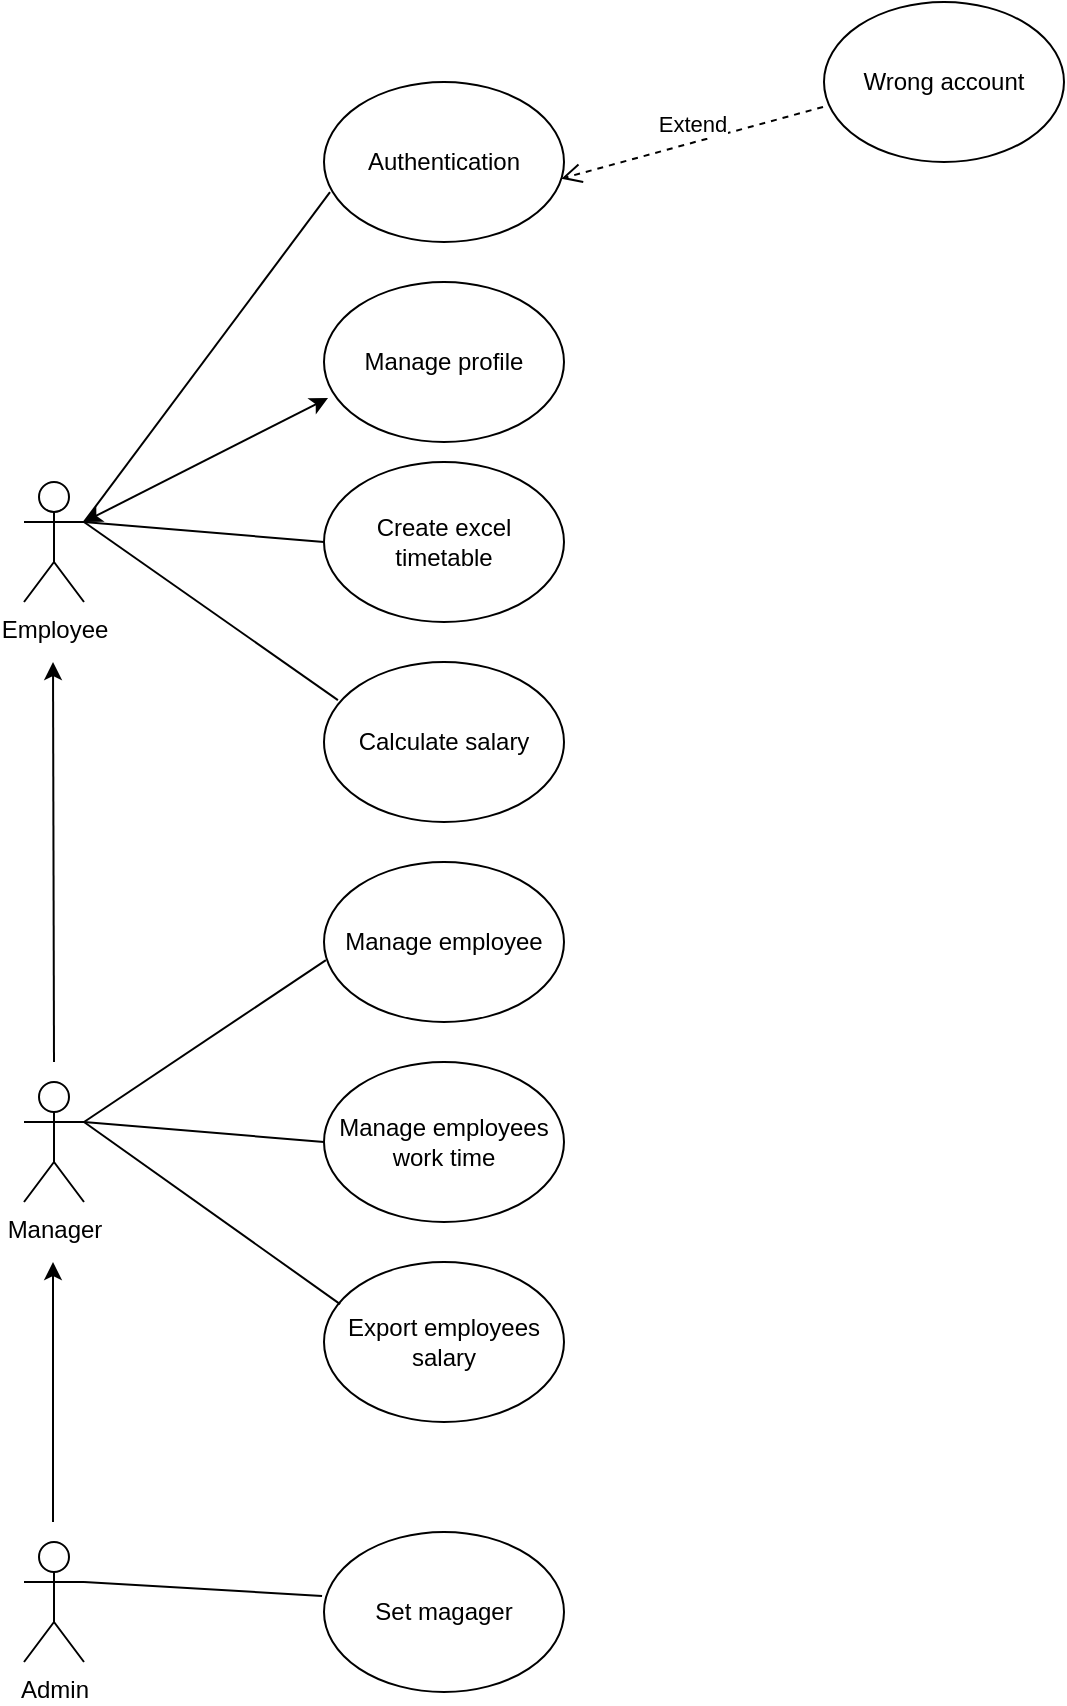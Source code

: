 <mxfile version="13.8.6" type="github">
  <diagram id="5DU_55tko8CwSzTfcotJ" name="Page-1">
    <mxGraphModel dx="868" dy="1620" grid="1" gridSize="10" guides="1" tooltips="1" connect="1" arrows="1" fold="1" page="1" pageScale="1" pageWidth="827" pageHeight="1169" math="0" shadow="0">
      <root>
        <mxCell id="0" />
        <mxCell id="1" parent="0" />
        <mxCell id="f3-mS_p8eY1mGGOlr4Zz-1" value="Employee" style="shape=umlActor;verticalLabelPosition=bottom;verticalAlign=top;html=1;outlineConnect=0;" parent="1" vertex="1">
          <mxGeometry x="150" y="60" width="30" height="60" as="geometry" />
        </mxCell>
        <mxCell id="f3-mS_p8eY1mGGOlr4Zz-3" value="Manager" style="shape=umlActor;verticalLabelPosition=bottom;verticalAlign=top;html=1;outlineConnect=0;" parent="1" vertex="1">
          <mxGeometry x="150" y="360" width="30" height="60" as="geometry" />
        </mxCell>
        <mxCell id="f3-mS_p8eY1mGGOlr4Zz-4" value="Admin" style="shape=umlActor;verticalLabelPosition=bottom;verticalAlign=top;html=1;outlineConnect=0;" parent="1" vertex="1">
          <mxGeometry x="150" y="590" width="30" height="60" as="geometry" />
        </mxCell>
        <mxCell id="f3-mS_p8eY1mGGOlr4Zz-6" value="Authentication" style="ellipse;whiteSpace=wrap;html=1;" parent="1" vertex="1">
          <mxGeometry x="300" y="-140" width="120" height="80" as="geometry" />
        </mxCell>
        <mxCell id="f3-mS_p8eY1mGGOlr4Zz-7" value="Wrong account" style="ellipse;whiteSpace=wrap;html=1;" parent="1" vertex="1">
          <mxGeometry x="550" y="-180" width="120" height="80" as="geometry" />
        </mxCell>
        <mxCell id="f3-mS_p8eY1mGGOlr4Zz-8" value="Create excel timetable" style="ellipse;whiteSpace=wrap;html=1;" parent="1" vertex="1">
          <mxGeometry x="300" y="50" width="120" height="80" as="geometry" />
        </mxCell>
        <mxCell id="f3-mS_p8eY1mGGOlr4Zz-9" value="Calculate salary" style="ellipse;whiteSpace=wrap;html=1;" parent="1" vertex="1">
          <mxGeometry x="300" y="150" width="120" height="80" as="geometry" />
        </mxCell>
        <mxCell id="f3-mS_p8eY1mGGOlr4Zz-12" value="Manage employee" style="ellipse;whiteSpace=wrap;html=1;" parent="1" vertex="1">
          <mxGeometry x="300" y="250" width="120" height="80" as="geometry" />
        </mxCell>
        <mxCell id="f3-mS_p8eY1mGGOlr4Zz-13" value="Manage employees work time" style="ellipse;whiteSpace=wrap;html=1;" parent="1" vertex="1">
          <mxGeometry x="300" y="350" width="120" height="80" as="geometry" />
        </mxCell>
        <mxCell id="f3-mS_p8eY1mGGOlr4Zz-14" value="Export employees salary" style="ellipse;whiteSpace=wrap;html=1;" parent="1" vertex="1">
          <mxGeometry x="300" y="450" width="120" height="80" as="geometry" />
        </mxCell>
        <mxCell id="f3-mS_p8eY1mGGOlr4Zz-15" value="Set magager" style="ellipse;whiteSpace=wrap;html=1;" parent="1" vertex="1">
          <mxGeometry x="300" y="585" width="120" height="80" as="geometry" />
        </mxCell>
        <mxCell id="f3-mS_p8eY1mGGOlr4Zz-16" value="" style="endArrow=none;html=1;entryX=0.025;entryY=0.688;entryDx=0;entryDy=0;entryPerimeter=0;exitX=1;exitY=0.333;exitDx=0;exitDy=0;exitPerimeter=0;" parent="1" source="f3-mS_p8eY1mGGOlr4Zz-1" target="f3-mS_p8eY1mGGOlr4Zz-6" edge="1">
          <mxGeometry width="50" height="50" relative="1" as="geometry">
            <mxPoint x="230" y="70" as="sourcePoint" />
            <mxPoint x="280" y="20" as="targetPoint" />
          </mxGeometry>
        </mxCell>
        <mxCell id="f3-mS_p8eY1mGGOlr4Zz-17" value="" style="endArrow=none;html=1;exitX=1;exitY=0.333;exitDx=0;exitDy=0;exitPerimeter=0;entryX=0;entryY=0.5;entryDx=0;entryDy=0;" parent="1" source="f3-mS_p8eY1mGGOlr4Zz-1" target="f3-mS_p8eY1mGGOlr4Zz-8" edge="1">
          <mxGeometry width="50" height="50" relative="1" as="geometry">
            <mxPoint x="390" y="200" as="sourcePoint" />
            <mxPoint x="440" y="150" as="targetPoint" />
          </mxGeometry>
        </mxCell>
        <mxCell id="f3-mS_p8eY1mGGOlr4Zz-18" value="" style="endArrow=none;html=1;entryX=1;entryY=0.333;entryDx=0;entryDy=0;entryPerimeter=0;exitX=0.058;exitY=0.238;exitDx=0;exitDy=0;exitPerimeter=0;" parent="1" source="f3-mS_p8eY1mGGOlr4Zz-9" target="f3-mS_p8eY1mGGOlr4Zz-1" edge="1">
          <mxGeometry width="50" height="50" relative="1" as="geometry">
            <mxPoint x="390" y="200" as="sourcePoint" />
            <mxPoint x="440" y="150" as="targetPoint" />
          </mxGeometry>
        </mxCell>
        <mxCell id="f3-mS_p8eY1mGGOlr4Zz-19" value="" style="endArrow=none;html=1;entryX=0.008;entryY=0.613;entryDx=0;entryDy=0;entryPerimeter=0;exitX=1;exitY=0.333;exitDx=0;exitDy=0;exitPerimeter=0;" parent="1" source="f3-mS_p8eY1mGGOlr4Zz-3" target="f3-mS_p8eY1mGGOlr4Zz-12" edge="1">
          <mxGeometry width="50" height="50" relative="1" as="geometry">
            <mxPoint x="390" y="290" as="sourcePoint" />
            <mxPoint x="440" y="240" as="targetPoint" />
          </mxGeometry>
        </mxCell>
        <mxCell id="f3-mS_p8eY1mGGOlr4Zz-20" value="" style="endArrow=none;html=1;exitX=1;exitY=0.333;exitDx=0;exitDy=0;exitPerimeter=0;entryX=0;entryY=0.5;entryDx=0;entryDy=0;" parent="1" source="f3-mS_p8eY1mGGOlr4Zz-3" target="f3-mS_p8eY1mGGOlr4Zz-13" edge="1">
          <mxGeometry width="50" height="50" relative="1" as="geometry">
            <mxPoint x="390" y="350" as="sourcePoint" />
            <mxPoint x="440" y="300" as="targetPoint" />
          </mxGeometry>
        </mxCell>
        <mxCell id="f3-mS_p8eY1mGGOlr4Zz-21" value="" style="endArrow=none;html=1;entryX=1;entryY=0.333;entryDx=0;entryDy=0;entryPerimeter=0;exitX=0.067;exitY=0.263;exitDx=0;exitDy=0;exitPerimeter=0;" parent="1" source="f3-mS_p8eY1mGGOlr4Zz-14" target="f3-mS_p8eY1mGGOlr4Zz-3" edge="1">
          <mxGeometry width="50" height="50" relative="1" as="geometry">
            <mxPoint x="390" y="500" as="sourcePoint" />
            <mxPoint x="440" y="450" as="targetPoint" />
          </mxGeometry>
        </mxCell>
        <mxCell id="f3-mS_p8eY1mGGOlr4Zz-22" value="" style="endArrow=none;html=1;exitX=1;exitY=0.333;exitDx=0;exitDy=0;exitPerimeter=0;entryX=-0.008;entryY=0.4;entryDx=0;entryDy=0;entryPerimeter=0;" parent="1" source="f3-mS_p8eY1mGGOlr4Zz-4" target="f3-mS_p8eY1mGGOlr4Zz-15" edge="1">
          <mxGeometry width="50" height="50" relative="1" as="geometry">
            <mxPoint x="390" y="590" as="sourcePoint" />
            <mxPoint x="440" y="540" as="targetPoint" />
          </mxGeometry>
        </mxCell>
        <mxCell id="f3-mS_p8eY1mGGOlr4Zz-23" value="" style="endArrow=classic;html=1;" parent="1" edge="1">
          <mxGeometry width="50" height="50" relative="1" as="geometry">
            <mxPoint x="164.5" y="580" as="sourcePoint" />
            <mxPoint x="164.5" y="450" as="targetPoint" />
          </mxGeometry>
        </mxCell>
        <mxCell id="f3-mS_p8eY1mGGOlr4Zz-24" value="" style="endArrow=classic;html=1;" parent="1" edge="1">
          <mxGeometry width="50" height="50" relative="1" as="geometry">
            <mxPoint x="165" y="350" as="sourcePoint" />
            <mxPoint x="164.5" y="150" as="targetPoint" />
          </mxGeometry>
        </mxCell>
        <mxCell id="pd6H4_zTq-VjwLIfwzo8-1" value="&lt;div&gt;Extend&lt;/div&gt;" style="html=1;verticalAlign=bottom;endArrow=open;dashed=1;endSize=8;exitX=-0.004;exitY=0.656;exitDx=0;exitDy=0;exitPerimeter=0;entryX=0.989;entryY=0.604;entryDx=0;entryDy=0;entryPerimeter=0;" parent="1" source="f3-mS_p8eY1mGGOlr4Zz-7" target="f3-mS_p8eY1mGGOlr4Zz-6" edge="1">
          <mxGeometry relative="1" as="geometry">
            <mxPoint x="510" y="30" as="sourcePoint" />
            <mxPoint x="430" y="30" as="targetPoint" />
          </mxGeometry>
        </mxCell>
        <mxCell id="nJyf5GIuYWcogrWfHHin-1" value="Manage profile" style="ellipse;whiteSpace=wrap;html=1;" vertex="1" parent="1">
          <mxGeometry x="300" y="-40" width="120" height="80" as="geometry" />
        </mxCell>
        <mxCell id="nJyf5GIuYWcogrWfHHin-3" value="" style="endArrow=classic;startArrow=classic;html=1;exitX=1;exitY=0.333;exitDx=0;exitDy=0;exitPerimeter=0;entryX=0.017;entryY=0.725;entryDx=0;entryDy=0;entryPerimeter=0;" edge="1" parent="1" source="f3-mS_p8eY1mGGOlr4Zz-1" target="nJyf5GIuYWcogrWfHHin-1">
          <mxGeometry width="50" height="50" relative="1" as="geometry">
            <mxPoint x="390" y="90" as="sourcePoint" />
            <mxPoint x="440" y="40" as="targetPoint" />
          </mxGeometry>
        </mxCell>
      </root>
    </mxGraphModel>
  </diagram>
</mxfile>
